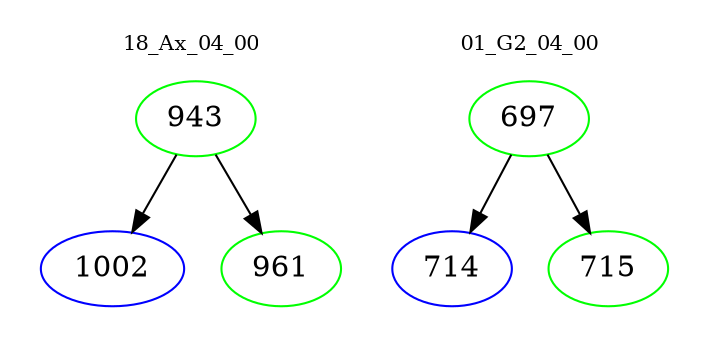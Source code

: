 digraph{
subgraph cluster_0 {
color = white
label = "18_Ax_04_00";
fontsize=10;
T0_943 [label="943", color="green"]
T0_943 -> T0_1002 [color="black"]
T0_1002 [label="1002", color="blue"]
T0_943 -> T0_961 [color="black"]
T0_961 [label="961", color="green"]
}
subgraph cluster_1 {
color = white
label = "01_G2_04_00";
fontsize=10;
T1_697 [label="697", color="green"]
T1_697 -> T1_714 [color="black"]
T1_714 [label="714", color="blue"]
T1_697 -> T1_715 [color="black"]
T1_715 [label="715", color="green"]
}
}

